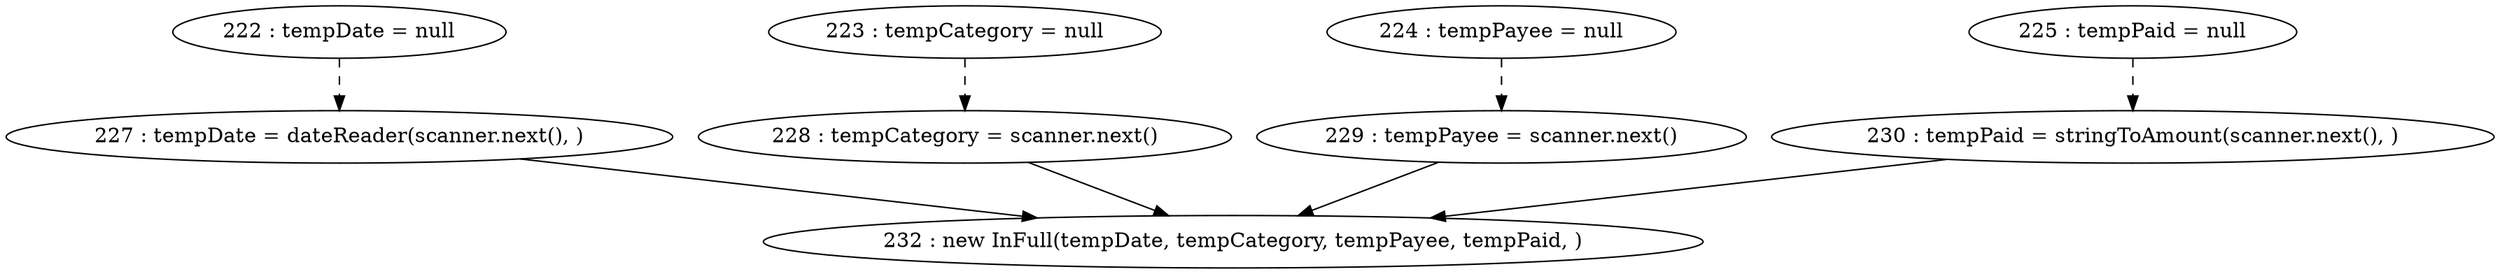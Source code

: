 digraph G {
"222 : tempDate = null"
"222 : tempDate = null" -> "227 : tempDate = dateReader(scanner.next(), )" [style=dashed]
"223 : tempCategory = null"
"223 : tempCategory = null" -> "228 : tempCategory = scanner.next()" [style=dashed]
"224 : tempPayee = null"
"224 : tempPayee = null" -> "229 : tempPayee = scanner.next()" [style=dashed]
"225 : tempPaid = null"
"225 : tempPaid = null" -> "230 : tempPaid = stringToAmount(scanner.next(), )" [style=dashed]
"227 : tempDate = dateReader(scanner.next(), )"
"227 : tempDate = dateReader(scanner.next(), )" -> "232 : new InFull(tempDate, tempCategory, tempPayee, tempPaid, )"
"228 : tempCategory = scanner.next()"
"228 : tempCategory = scanner.next()" -> "232 : new InFull(tempDate, tempCategory, tempPayee, tempPaid, )"
"229 : tempPayee = scanner.next()"
"229 : tempPayee = scanner.next()" -> "232 : new InFull(tempDate, tempCategory, tempPayee, tempPaid, )"
"230 : tempPaid = stringToAmount(scanner.next(), )"
"230 : tempPaid = stringToAmount(scanner.next(), )" -> "232 : new InFull(tempDate, tempCategory, tempPayee, tempPaid, )"
"232 : new InFull(tempDate, tempCategory, tempPayee, tempPaid, )"
}